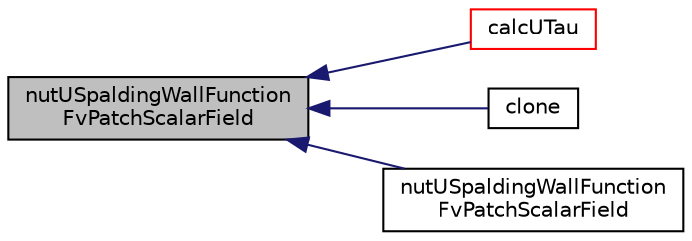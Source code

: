 digraph "nutUSpaldingWallFunctionFvPatchScalarField"
{
  bgcolor="transparent";
  edge [fontname="Helvetica",fontsize="10",labelfontname="Helvetica",labelfontsize="10"];
  node [fontname="Helvetica",fontsize="10",shape=record];
  rankdir="LR";
  Node1 [label="nutUSpaldingWallFunction\lFvPatchScalarField",height=0.2,width=0.4,color="black", fillcolor="grey75", style="filled", fontcolor="black"];
  Node1 -> Node2 [dir="back",color="midnightblue",fontsize="10",style="solid",fontname="Helvetica"];
  Node2 [label="calcUTau",height=0.2,width=0.4,color="red",URL="$a32165.html#a24807ec3405a761fb6380573614a3040",tooltip="Calculate the friction velocity. "];
  Node1 -> Node6 [dir="back",color="midnightblue",fontsize="10",style="solid",fontname="Helvetica"];
  Node6 [label="clone",height=0.2,width=0.4,color="black",URL="$a32165.html#abeb5f251f04d334f7f18704c9227d8aa",tooltip="Construct and return a clone. "];
  Node1 -> Node7 [dir="back",color="midnightblue",fontsize="10",style="solid",fontname="Helvetica"];
  Node7 [label="nutUSpaldingWallFunction\lFvPatchScalarField",height=0.2,width=0.4,color="black",URL="$a32165.html#a00575bcfdbcb70de884da9122d67abf4",tooltip="Construct by mapping given. "];
}
